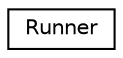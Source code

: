 digraph "Graphical Class Hierarchy"
{
  edge [fontname="Helvetica",fontsize="10",labelfontname="Helvetica",labelfontsize="10"];
  node [fontname="Helvetica",fontsize="10",shape=record];
  rankdir="LR";
  Node1 [label="Runner",height=0.2,width=0.4,color="black", fillcolor="white", style="filled",URL="$classRunner.html"];
}
